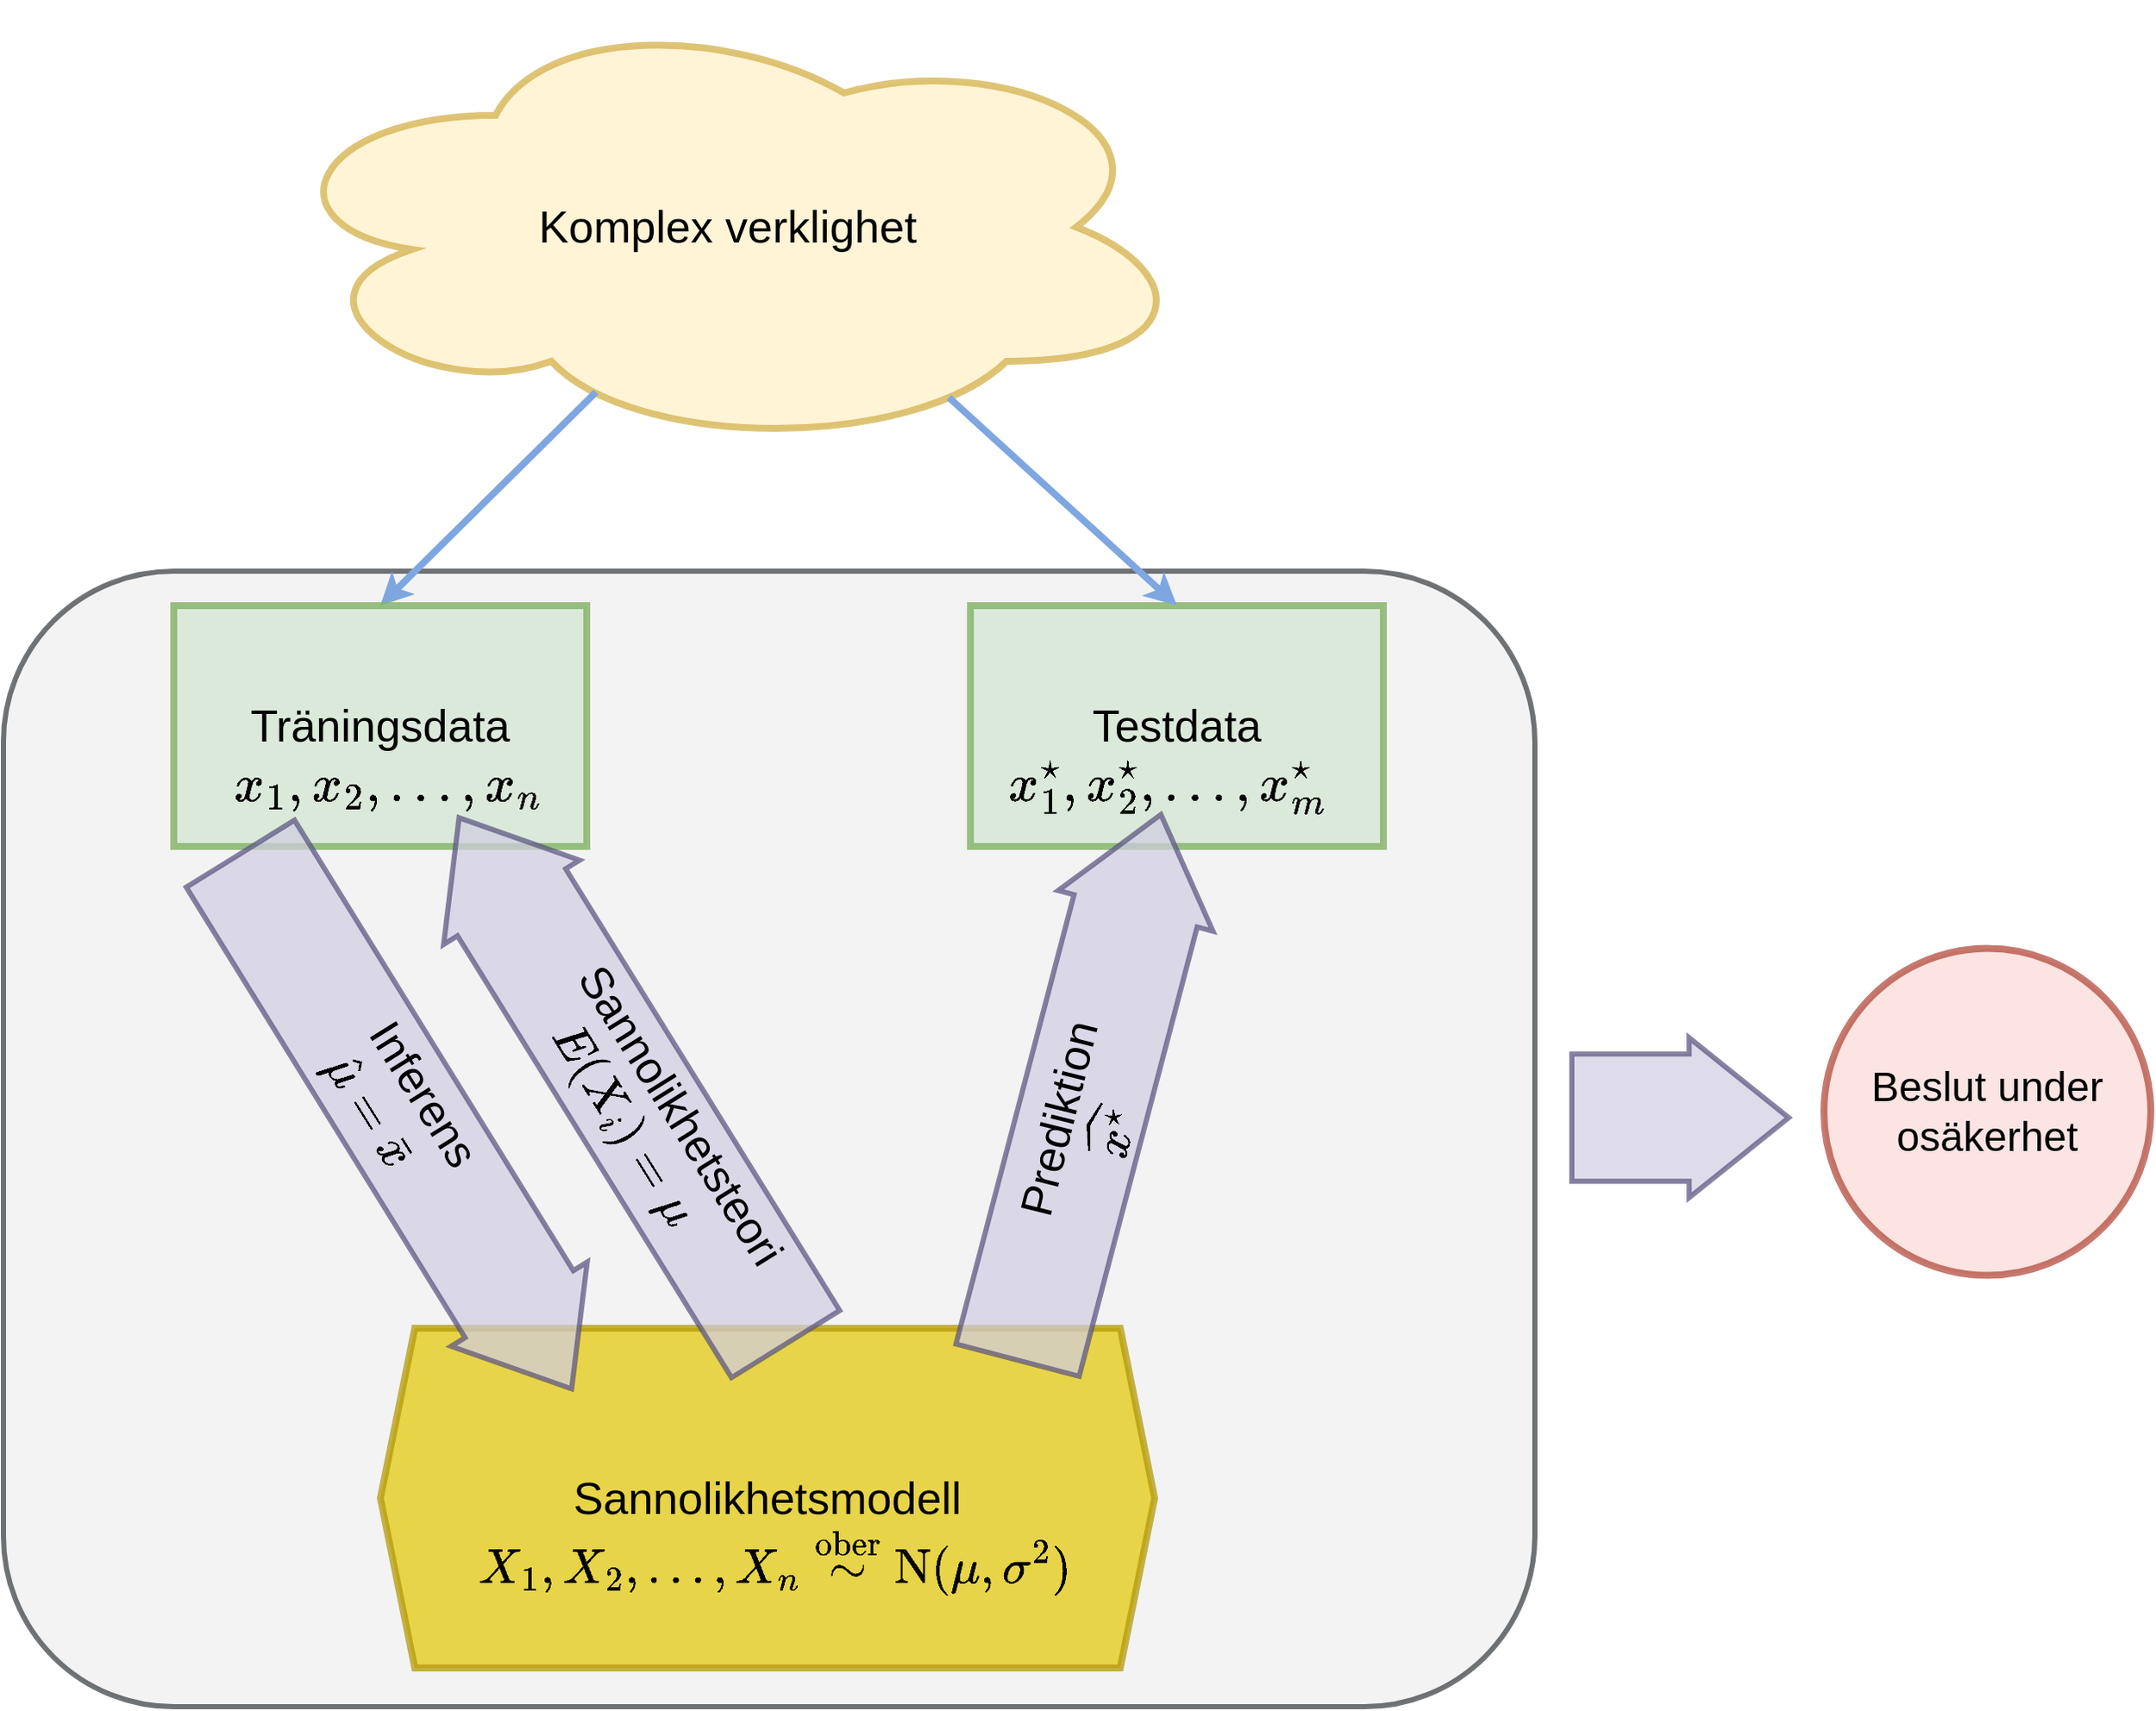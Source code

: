 <mxfile version="20.6.2" type="device"><diagram id="oNQ0_lR6QVeQgVLoXde0" name="Page-1"><mxGraphModel dx="4774" dy="2737" grid="1" gridSize="10" guides="1" tooltips="1" connect="1" arrows="1" fold="1" page="1" pageScale="1" pageWidth="850" pageHeight="1100" math="1" shadow="0"><root><mxCell id="0"/><mxCell id="1" parent="0"/><mxCell id="NkyrGs8-GgLbslKgr2Ox-137" value="" style="rounded=1;whiteSpace=wrap;html=1;strokeColor=#36393d;strokeWidth=3;fontSize=24;fillColor=#eeeeee;opacity=70;" vertex="1" parent="1"><mxGeometry x="130" y="420" width="890" height="660" as="geometry"/></mxCell><mxCell id="NkyrGs8-GgLbslKgr2Ox-73" value="Testdata" style="rounded=0;whiteSpace=wrap;html=1;strokeColor=#82b366;strokeWidth=4;fontSize=26;fillColor=#d5e8d4;opacity=80;" vertex="1" parent="1"><mxGeometry x="692" y="440" width="240" height="140" as="geometry"/></mxCell><mxCell id="NkyrGs8-GgLbslKgr2Ox-19" value="Sannolikhetsmodell" style="shape=hexagon;perimeter=hexagonPerimeter2;whiteSpace=wrap;html=1;fixedSize=1;strokeColor=#B09500;strokeWidth=4;fontSize=26;fillColor=#e3c800;fontColor=#000000;opacity=70;" vertex="1" parent="1"><mxGeometry x="349.06" y="860" width="450" height="197.5" as="geometry"/></mxCell><mxCell id="NkyrGs8-GgLbslKgr2Ox-133" value="" style="shape=flexArrow;endArrow=classic;html=1;rounded=0;strokeColor=#56517e;strokeWidth=3;fontSize=28;fillColor=#d0cee2;endWidth=15.995;endSize=18.3;width=72;opacity=70;" edge="1" parent="1" target="NkyrGs8-GgLbslKgr2Ox-74"><mxGeometry width="50" height="50" relative="1" as="geometry"><mxPoint x="719" y="880" as="sourcePoint"/><mxPoint x="805" y="580" as="targetPoint"/></mxGeometry></mxCell><mxCell id="NkyrGs8-GgLbslKgr2Ox-18" value="Komplex verklighet" style="ellipse;shape=cloud;whiteSpace=wrap;html=1;strokeColor=#d6b656;strokeWidth=4;fontSize=26;fillColor=#fff2cc;opacity=80;" vertex="1" parent="1"><mxGeometry x="281" y="90" width="540" height="260" as="geometry"/></mxCell><mxCell id="NkyrGs8-GgLbslKgr2Ox-20" value="" style="endArrow=classic;html=1;rounded=0;strokeColor=#7EA6E0;strokeWidth=4;fontSize=26;entryX=0.5;entryY=0;entryDx=0;entryDy=0;exitX=0.358;exitY=0.869;exitDx=0;exitDy=0;exitPerimeter=0;" edge="1" parent="1" source="NkyrGs8-GgLbslKgr2Ox-18" target="NkyrGs8-GgLbslKgr2Ox-21"><mxGeometry width="50" height="50" relative="1" as="geometry"><mxPoint x="1570" y="1100" as="sourcePoint"/><mxPoint x="600" y="480" as="targetPoint"/></mxGeometry></mxCell><mxCell id="NkyrGs8-GgLbslKgr2Ox-21" value="Träningsdata" style="rounded=0;whiteSpace=wrap;html=1;strokeColor=#82b366;strokeWidth=4;fontSize=26;fillColor=#d5e8d4;opacity=80;" vertex="1" parent="1"><mxGeometry x="229" y="440" width="240" height="140" as="geometry"/></mxCell><mxCell id="NkyrGs8-GgLbslKgr2Ox-22" value="$$x_1,x_2,\ldots,x_n&amp;nbsp; $$" style="text;html=1;strokeColor=none;fillColor=none;align=center;verticalAlign=middle;whiteSpace=wrap;rounded=0;strokeWidth=6;fontSize=26;" vertex="1" parent="1"><mxGeometry x="324" y="530" width="60" height="30" as="geometry"/></mxCell><mxCell id="NkyrGs8-GgLbslKgr2Ox-71" value="$$X_1,X_2,\ldots,X_n \overset{\mathrm{ober}}{\sim} \operatorname{N}(\mu,\sigma^2) $$" style="text;html=1;strokeColor=none;fillColor=none;align=center;verticalAlign=middle;whiteSpace=wrap;rounded=0;strokeWidth=6;fontSize=24;" vertex="1" parent="1"><mxGeometry x="547.5" y="980" width="60" height="30" as="geometry"/></mxCell><mxCell id="NkyrGs8-GgLbslKgr2Ox-74" value="$$x^{\star}_1,x^{\star}&lt;br&gt;_2,\ldots,x^{\star}&lt;br&gt;_m&amp;nbsp; $$" style="text;html=1;strokeColor=none;fillColor=none;align=center;verticalAlign=middle;whiteSpace=wrap;rounded=0;strokeWidth=6;fontSize=26;" vertex="1" parent="1"><mxGeometry x="777" y="530" width="60" height="30" as="geometry"/></mxCell><mxCell id="NkyrGs8-GgLbslKgr2Ox-75" value="" style="endArrow=classic;html=1;rounded=0;strokeColor=#7EA6E0;strokeWidth=4;fontSize=26;exitX=0.738;exitY=0.881;exitDx=0;exitDy=0;exitPerimeter=0;entryX=0.5;entryY=0;entryDx=0;entryDy=0;" edge="1" parent="1" source="NkyrGs8-GgLbslKgr2Ox-18" target="NkyrGs8-GgLbslKgr2Ox-73"><mxGeometry width="50" height="50" relative="1" as="geometry"><mxPoint x="710" y="280" as="sourcePoint"/><mxPoint x="760" y="440" as="targetPoint"/></mxGeometry></mxCell><mxCell id="NkyrGs8-GgLbslKgr2Ox-82" value="$$\widehat{ x^{\star}}$$" style="text;html=1;strokeColor=none;fillColor=none;align=center;verticalAlign=middle;whiteSpace=wrap;rounded=0;strokeWidth=3;fontSize=24;rotation=285;" vertex="1" parent="1"><mxGeometry x="744.002" y="733.002" width="60" height="26" as="geometry"/></mxCell><mxCell id="NkyrGs8-GgLbslKgr2Ox-80" value="Prediktion" style="text;html=1;strokeColor=none;fillColor=none;align=center;verticalAlign=middle;whiteSpace=wrap;rounded=0;strokeWidth=3;fontSize=26;rotation=284;" vertex="1" parent="1"><mxGeometry x="714.002" y="723.002" width="59" height="30" as="geometry"/></mxCell><mxCell id="NkyrGs8-GgLbslKgr2Ox-83" value="" style="shape=flexArrow;endArrow=classic;html=1;rounded=0;strokeColor=#56517e;strokeWidth=3;fontSize=28;fillColor=#d0cee2;endWidth=15.995;endSize=18.3;width=72;opacity=70;" edge="1" parent="1"><mxGeometry width="50" height="50" relative="1" as="geometry"><mxPoint x="585.373" y="870.489" as="sourcePoint"/><mxPoint x="394" y="562" as="targetPoint"/></mxGeometry></mxCell><mxCell id="NkyrGs8-GgLbslKgr2Ox-92" value="Sannolikhetsteori" style="text;html=1;strokeColor=none;fillColor=none;align=center;verticalAlign=middle;whiteSpace=wrap;rounded=0;strokeWidth=3;fontSize=26;rotation=58;" vertex="1" parent="1"><mxGeometry x="494.688" y="721.946" width="57.155" height="28.937" as="geometry"/></mxCell><mxCell id="NkyrGs8-GgLbslKgr2Ox-94" value="&lt;font style=&quot;font-size: 24px;&quot;&gt;$$E(X_i)=\mu$$&lt;/font&gt;" style="text;html=1;strokeColor=none;fillColor=none;align=center;verticalAlign=middle;whiteSpace=wrap;rounded=0;strokeWidth=3;fontSize=24;rotation=58;" vertex="1" parent="1"><mxGeometry x="320.414" y="728.557" width="339.118" height="28.937" as="geometry"/></mxCell><mxCell id="NkyrGs8-GgLbslKgr2Ox-98" value="" style="shape=flexArrow;endArrow=classic;html=1;rounded=0;strokeColor=#56517e;strokeWidth=3;fontSize=28;fillColor=#d0cee2;endWidth=15.995;endSize=18.3;width=72;opacity=70;exitX=0.158;exitY=1.021;exitDx=0;exitDy=0;exitPerimeter=0;" edge="1" parent="1" source="NkyrGs8-GgLbslKgr2Ox-21"><mxGeometry width="50" height="50" relative="1" as="geometry"><mxPoint x="273.002" y="597.522" as="sourcePoint"/><mxPoint x="461.002" y="896.522" as="targetPoint"/></mxGeometry></mxCell><mxCell id="NkyrGs8-GgLbslKgr2Ox-70" value="Inferens" style="text;html=1;strokeColor=none;fillColor=none;align=center;verticalAlign=middle;whiteSpace=wrap;rounded=0;strokeWidth=3;fontSize=26;rotation=58;" vertex="1" parent="1"><mxGeometry x="344.06" y="709.3" width="60" height="30" as="geometry"/></mxCell><mxCell id="NkyrGs8-GgLbslKgr2Ox-72" value="$$\hat \mu = \bar x$$" style="text;html=1;strokeColor=none;fillColor=none;align=center;verticalAlign=middle;whiteSpace=wrap;rounded=0;strokeWidth=3;fontSize=24;rotation=58;" vertex="1" parent="1"><mxGeometry x="312.06" y="719.3" width="60" height="30" as="geometry"/></mxCell><mxCell id="NkyrGs8-GgLbslKgr2Ox-134" value="Beslut under osäkerhet" style="ellipse;whiteSpace=wrap;html=1;aspect=fixed;strokeColor=#ae4132;strokeWidth=4;fontSize=24;fillColor=#fad9d5;opacity=70;" vertex="1" parent="1"><mxGeometry x="1188" y="639.3" width="190" height="190" as="geometry"/></mxCell><mxCell id="NkyrGs8-GgLbslKgr2Ox-135" value="" style="shape=flexArrow;endArrow=classic;html=1;rounded=0;strokeColor=#56517e;strokeWidth=3;fontSize=28;fillColor=#d0cee2;endWidth=15.995;endSize=18.3;width=72;opacity=70;" edge="1" parent="1"><mxGeometry width="50" height="50" relative="1" as="geometry"><mxPoint x="1040" y="737.66" as="sourcePoint"/><mxPoint x="1169.06" y="737.66" as="targetPoint"/></mxGeometry></mxCell></root></mxGraphModel></diagram></mxfile>